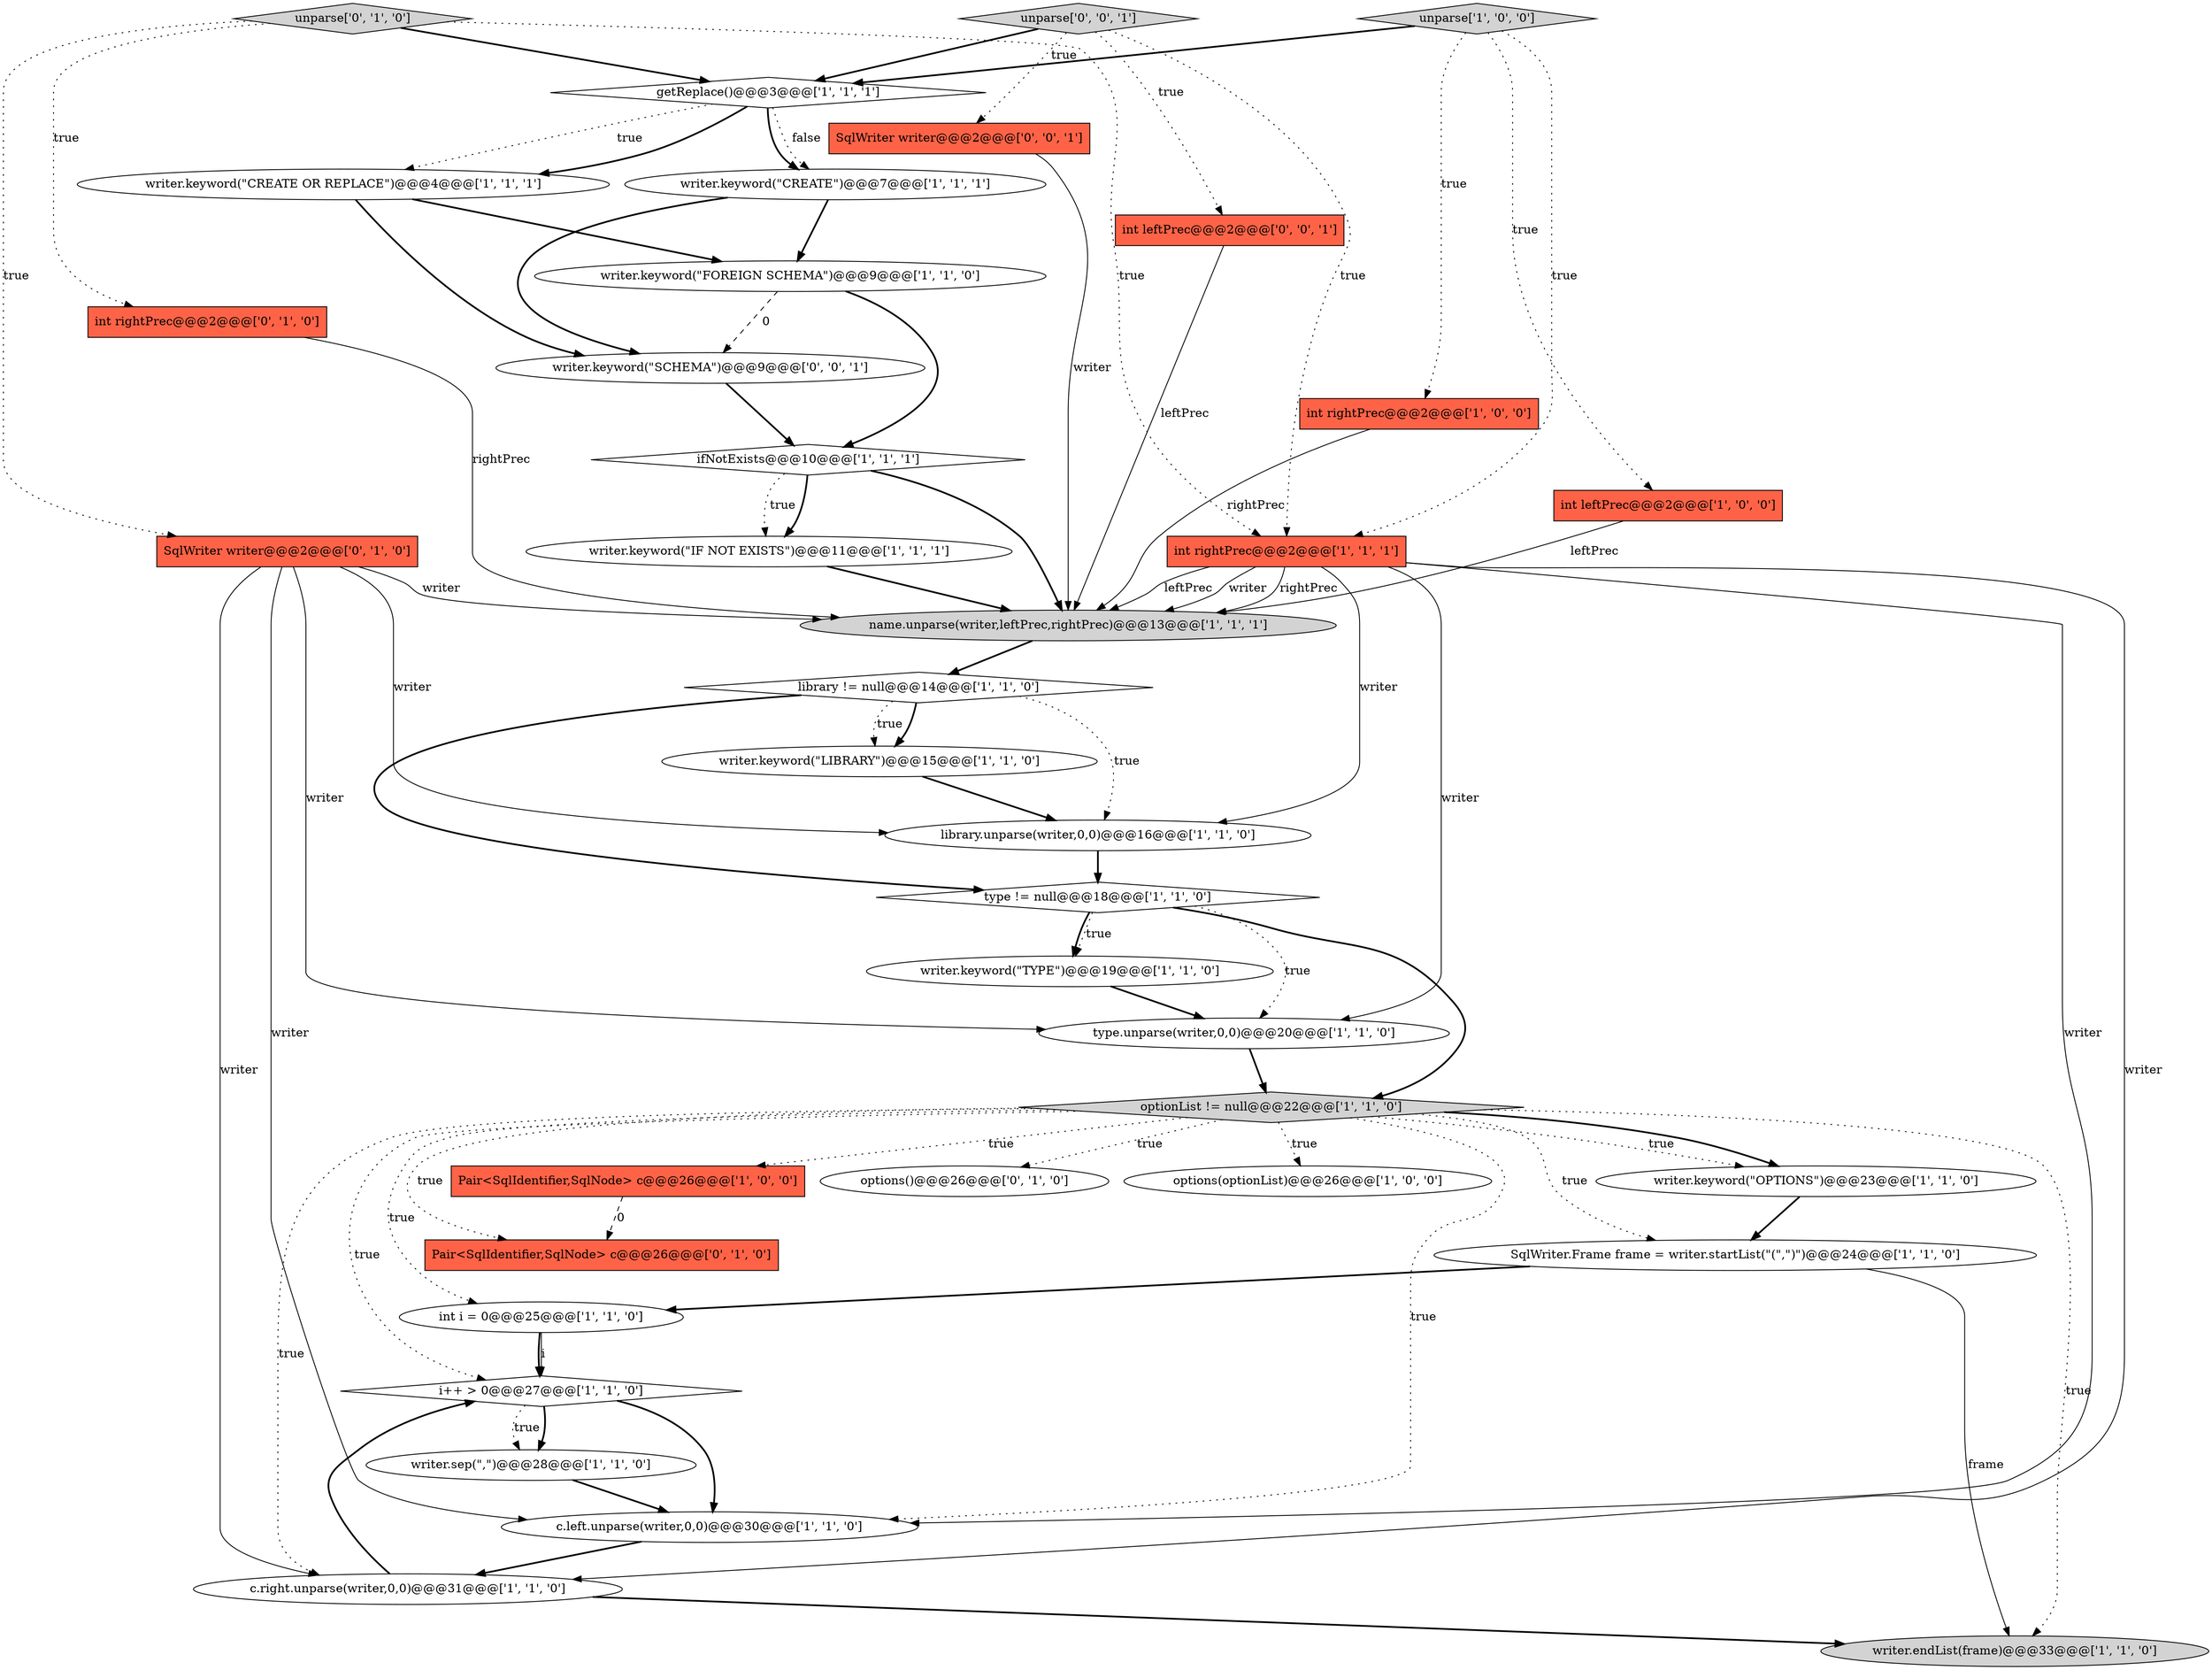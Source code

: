 digraph {
10 [style = filled, label = "writer.keyword(\"TYPE\")@@@19@@@['1', '1', '0']", fillcolor = white, shape = ellipse image = "AAA0AAABBB1BBB"];
30 [style = filled, label = "unparse['0', '1', '0']", fillcolor = lightgray, shape = diamond image = "AAA0AAABBB2BBB"];
34 [style = filled, label = "SqlWriter writer@@@2@@@['0', '0', '1']", fillcolor = tomato, shape = box image = "AAA0AAABBB3BBB"];
35 [style = filled, label = "writer.keyword(\"SCHEMA\")@@@9@@@['0', '0', '1']", fillcolor = white, shape = ellipse image = "AAA0AAABBB3BBB"];
1 [style = filled, label = "int rightPrec@@@2@@@['1', '0', '0']", fillcolor = tomato, shape = box image = "AAA0AAABBB1BBB"];
33 [style = filled, label = "int leftPrec@@@2@@@['0', '0', '1']", fillcolor = tomato, shape = box image = "AAA0AAABBB3BBB"];
22 [style = filled, label = "writer.keyword(\"OPTIONS\")@@@23@@@['1', '1', '0']", fillcolor = white, shape = ellipse image = "AAA0AAABBB1BBB"];
36 [style = filled, label = "unparse['0', '0', '1']", fillcolor = lightgray, shape = diamond image = "AAA0AAABBB3BBB"];
3 [style = filled, label = "writer.keyword(\"IF NOT EXISTS\")@@@11@@@['1', '1', '1']", fillcolor = white, shape = ellipse image = "AAA0AAABBB1BBB"];
23 [style = filled, label = "Pair<SqlIdentifier,SqlNode> c@@@26@@@['1', '0', '0']", fillcolor = tomato, shape = box image = "AAA1AAABBB1BBB"];
32 [style = filled, label = "Pair<SqlIdentifier,SqlNode> c@@@26@@@['0', '1', '0']", fillcolor = tomato, shape = box image = "AAA1AAABBB2BBB"];
31 [style = filled, label = "options()@@@26@@@['0', '1', '0']", fillcolor = white, shape = ellipse image = "AAA0AAABBB2BBB"];
26 [style = filled, label = "optionList != null@@@22@@@['1', '1', '0']", fillcolor = lightgray, shape = diamond image = "AAA0AAABBB1BBB"];
11 [style = filled, label = "int i = 0@@@25@@@['1', '1', '0']", fillcolor = white, shape = ellipse image = "AAA0AAABBB1BBB"];
2 [style = filled, label = "type.unparse(writer,0,0)@@@20@@@['1', '1', '0']", fillcolor = white, shape = ellipse image = "AAA0AAABBB1BBB"];
0 [style = filled, label = "options(optionList)@@@26@@@['1', '0', '0']", fillcolor = white, shape = ellipse image = "AAA0AAABBB1BBB"];
17 [style = filled, label = "c.right.unparse(writer,0,0)@@@31@@@['1', '1', '0']", fillcolor = white, shape = ellipse image = "AAA0AAABBB1BBB"];
5 [style = filled, label = "writer.keyword(\"LIBRARY\")@@@15@@@['1', '1', '0']", fillcolor = white, shape = ellipse image = "AAA0AAABBB1BBB"];
19 [style = filled, label = "writer.endList(frame)@@@33@@@['1', '1', '0']", fillcolor = lightgray, shape = ellipse image = "AAA0AAABBB1BBB"];
12 [style = filled, label = "ifNotExists@@@10@@@['1', '1', '1']", fillcolor = white, shape = diamond image = "AAA0AAABBB1BBB"];
25 [style = filled, label = "type != null@@@18@@@['1', '1', '0']", fillcolor = white, shape = diamond image = "AAA0AAABBB1BBB"];
18 [style = filled, label = "writer.keyword(\"CREATE OR REPLACE\")@@@4@@@['1', '1', '1']", fillcolor = white, shape = ellipse image = "AAA0AAABBB1BBB"];
29 [style = filled, label = "int rightPrec@@@2@@@['0', '1', '0']", fillcolor = tomato, shape = box image = "AAA0AAABBB2BBB"];
16 [style = filled, label = "i++ > 0@@@27@@@['1', '1', '0']", fillcolor = white, shape = diamond image = "AAA0AAABBB1BBB"];
27 [style = filled, label = "c.left.unparse(writer,0,0)@@@30@@@['1', '1', '0']", fillcolor = white, shape = ellipse image = "AAA0AAABBB1BBB"];
21 [style = filled, label = "writer.keyword(\"FOREIGN SCHEMA\")@@@9@@@['1', '1', '0']", fillcolor = white, shape = ellipse image = "AAA0AAABBB1BBB"];
14 [style = filled, label = "SqlWriter.Frame frame = writer.startList(\"(\",\")\")@@@24@@@['1', '1', '0']", fillcolor = white, shape = ellipse image = "AAA0AAABBB1BBB"];
24 [style = filled, label = "writer.sep(\",\")@@@28@@@['1', '1', '0']", fillcolor = white, shape = ellipse image = "AAA0AAABBB1BBB"];
8 [style = filled, label = "library.unparse(writer,0,0)@@@16@@@['1', '1', '0']", fillcolor = white, shape = ellipse image = "AAA0AAABBB1BBB"];
6 [style = filled, label = "library != null@@@14@@@['1', '1', '0']", fillcolor = white, shape = diamond image = "AAA0AAABBB1BBB"];
4 [style = filled, label = "writer.keyword(\"CREATE\")@@@7@@@['1', '1', '1']", fillcolor = white, shape = ellipse image = "AAA0AAABBB1BBB"];
15 [style = filled, label = "getReplace()@@@3@@@['1', '1', '1']", fillcolor = white, shape = diamond image = "AAA0AAABBB1BBB"];
28 [style = filled, label = "SqlWriter writer@@@2@@@['0', '1', '0']", fillcolor = tomato, shape = box image = "AAA0AAABBB2BBB"];
20 [style = filled, label = "int rightPrec@@@2@@@['1', '1', '1']", fillcolor = tomato, shape = box image = "AAA0AAABBB1BBB"];
13 [style = filled, label = "name.unparse(writer,leftPrec,rightPrec)@@@13@@@['1', '1', '1']", fillcolor = lightgray, shape = ellipse image = "AAA0AAABBB1BBB"];
9 [style = filled, label = "unparse['1', '0', '0']", fillcolor = lightgray, shape = diamond image = "AAA0AAABBB1BBB"];
7 [style = filled, label = "int leftPrec@@@2@@@['1', '0', '0']", fillcolor = tomato, shape = box image = "AAA0AAABBB1BBB"];
21->35 [style = dashed, label="0"];
11->16 [style = bold, label=""];
12->3 [style = dotted, label="true"];
5->8 [style = bold, label=""];
4->35 [style = bold, label=""];
20->13 [style = solid, label="rightPrec"];
2->26 [style = bold, label=""];
16->27 [style = bold, label=""];
14->19 [style = solid, label="frame"];
36->33 [style = dotted, label="true"];
6->25 [style = bold, label=""];
26->27 [style = dotted, label="true"];
16->24 [style = bold, label=""];
15->18 [style = dotted, label="true"];
36->15 [style = bold, label=""];
4->21 [style = bold, label=""];
28->8 [style = solid, label="writer"];
34->13 [style = solid, label="writer"];
26->19 [style = dotted, label="true"];
26->23 [style = dotted, label="true"];
26->22 [style = dotted, label="true"];
20->13 [style = solid, label="leftPrec"];
1->13 [style = solid, label="rightPrec"];
20->27 [style = solid, label="writer"];
35->12 [style = bold, label=""];
28->2 [style = solid, label="writer"];
15->18 [style = bold, label=""];
17->19 [style = bold, label=""];
11->16 [style = solid, label="i"];
26->22 [style = bold, label=""];
20->17 [style = solid, label="writer"];
23->32 [style = dashed, label="0"];
21->12 [style = bold, label=""];
36->20 [style = dotted, label="true"];
29->13 [style = solid, label="rightPrec"];
12->13 [style = bold, label=""];
30->29 [style = dotted, label="true"];
26->31 [style = dotted, label="true"];
6->5 [style = bold, label=""];
28->17 [style = solid, label="writer"];
33->13 [style = solid, label="leftPrec"];
26->32 [style = dotted, label="true"];
6->8 [style = dotted, label="true"];
30->20 [style = dotted, label="true"];
9->15 [style = bold, label=""];
26->14 [style = dotted, label="true"];
28->13 [style = solid, label="writer"];
26->17 [style = dotted, label="true"];
28->27 [style = solid, label="writer"];
25->26 [style = bold, label=""];
9->20 [style = dotted, label="true"];
15->4 [style = bold, label=""];
9->1 [style = dotted, label="true"];
27->17 [style = bold, label=""];
16->24 [style = dotted, label="true"];
3->13 [style = bold, label=""];
20->2 [style = solid, label="writer"];
30->15 [style = bold, label=""];
18->35 [style = bold, label=""];
20->8 [style = solid, label="writer"];
25->10 [style = bold, label=""];
26->16 [style = dotted, label="true"];
10->2 [style = bold, label=""];
12->3 [style = bold, label=""];
25->10 [style = dotted, label="true"];
26->11 [style = dotted, label="true"];
20->13 [style = solid, label="writer"];
9->7 [style = dotted, label="true"];
18->21 [style = bold, label=""];
30->28 [style = dotted, label="true"];
13->6 [style = bold, label=""];
25->2 [style = dotted, label="true"];
36->34 [style = dotted, label="true"];
22->14 [style = bold, label=""];
8->25 [style = bold, label=""];
14->11 [style = bold, label=""];
24->27 [style = bold, label=""];
7->13 [style = solid, label="leftPrec"];
17->16 [style = bold, label=""];
6->5 [style = dotted, label="true"];
26->0 [style = dotted, label="true"];
15->4 [style = dotted, label="false"];
}
